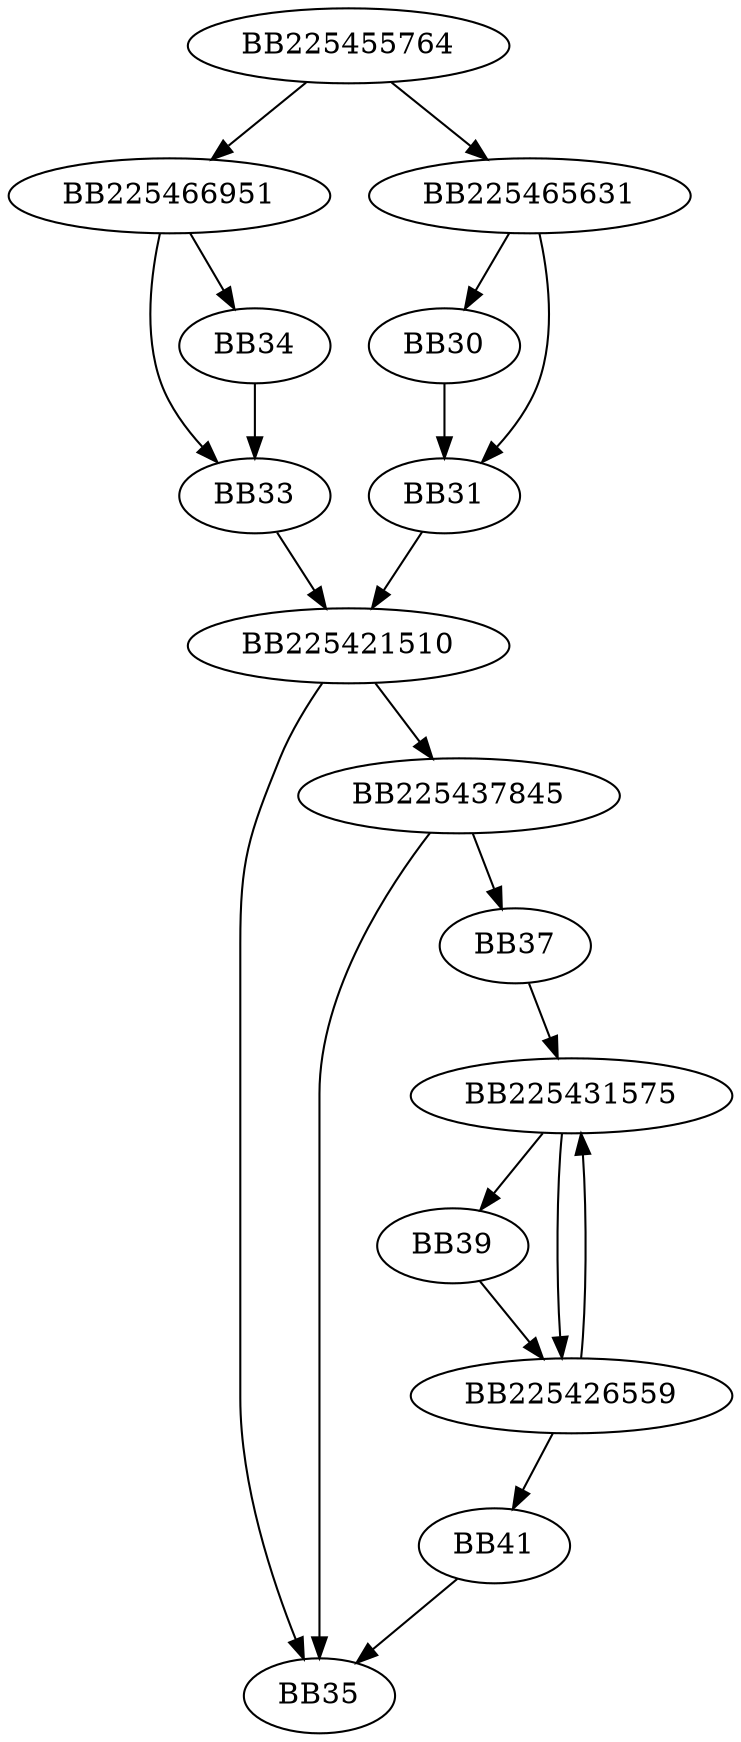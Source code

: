 digraph G{
	BB225455764->BB225466951;
	BB225455764->BB225465631;
	BB225465631->BB30;
	BB225465631->BB31;
	BB30->BB31;
	BB31->BB225421510;
	BB225466951->BB33;
	BB225466951->BB34;
	BB34->BB33;
	BB33->BB225421510;
	BB225421510->BB35;
	BB225421510->BB225437845;
	BB225437845->BB35;
	BB225437845->BB37;
	BB37->BB225431575;
	BB225431575->BB39;
	BB225431575->BB225426559;
	BB39->BB225426559;
	BB225426559->BB41;
	BB225426559->BB225431575;
	BB41->BB35;
}
